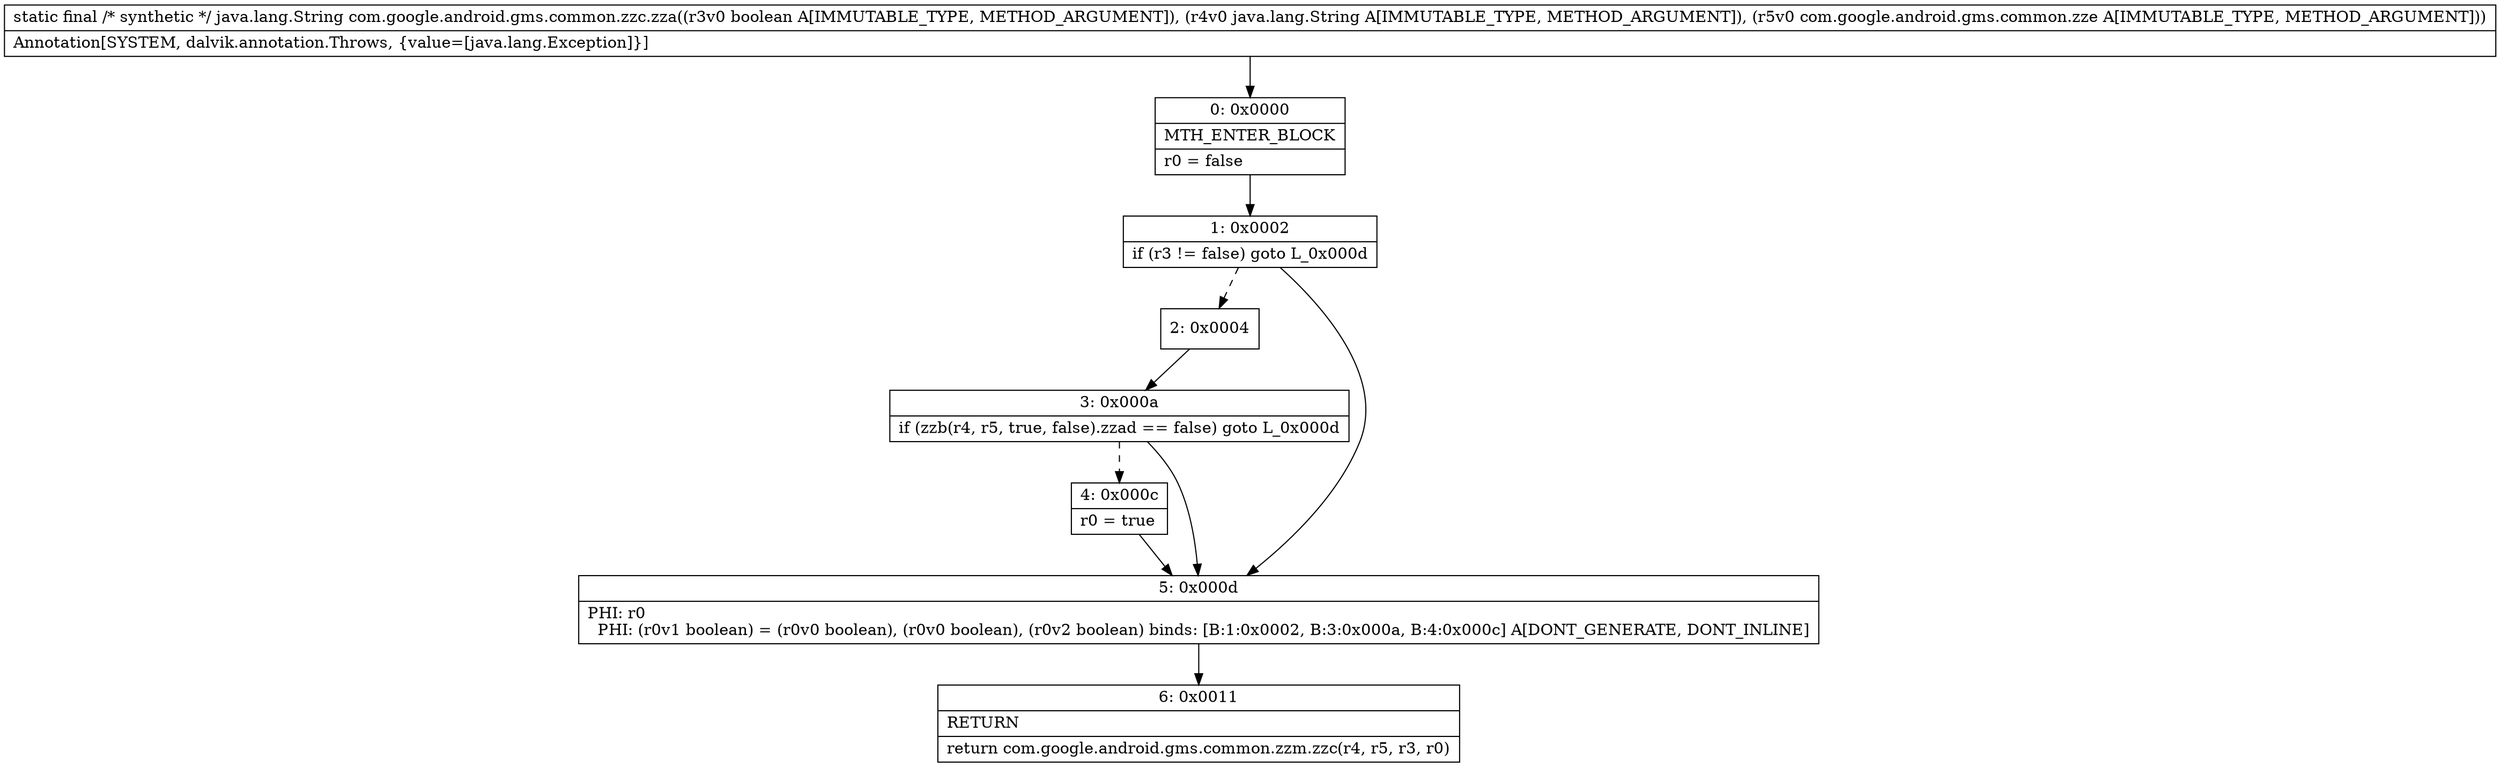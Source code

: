 digraph "CFG forcom.google.android.gms.common.zzc.zza(ZLjava\/lang\/String;Lcom\/google\/android\/gms\/common\/zze;)Ljava\/lang\/String;" {
Node_0 [shape=record,label="{0\:\ 0x0000|MTH_ENTER_BLOCK\l|r0 = false\l}"];
Node_1 [shape=record,label="{1\:\ 0x0002|if (r3 != false) goto L_0x000d\l}"];
Node_2 [shape=record,label="{2\:\ 0x0004}"];
Node_3 [shape=record,label="{3\:\ 0x000a|if (zzb(r4, r5, true, false).zzad == false) goto L_0x000d\l}"];
Node_4 [shape=record,label="{4\:\ 0x000c|r0 = true\l}"];
Node_5 [shape=record,label="{5\:\ 0x000d|PHI: r0 \l  PHI: (r0v1 boolean) = (r0v0 boolean), (r0v0 boolean), (r0v2 boolean) binds: [B:1:0x0002, B:3:0x000a, B:4:0x000c] A[DONT_GENERATE, DONT_INLINE]\l}"];
Node_6 [shape=record,label="{6\:\ 0x0011|RETURN\l|return com.google.android.gms.common.zzm.zzc(r4, r5, r3, r0)\l}"];
MethodNode[shape=record,label="{static final \/* synthetic *\/ java.lang.String com.google.android.gms.common.zzc.zza((r3v0 boolean A[IMMUTABLE_TYPE, METHOD_ARGUMENT]), (r4v0 java.lang.String A[IMMUTABLE_TYPE, METHOD_ARGUMENT]), (r5v0 com.google.android.gms.common.zze A[IMMUTABLE_TYPE, METHOD_ARGUMENT]))  | Annotation[SYSTEM, dalvik.annotation.Throws, \{value=[java.lang.Exception]\}]\l}"];
MethodNode -> Node_0;
Node_0 -> Node_1;
Node_1 -> Node_2[style=dashed];
Node_1 -> Node_5;
Node_2 -> Node_3;
Node_3 -> Node_4[style=dashed];
Node_3 -> Node_5;
Node_4 -> Node_5;
Node_5 -> Node_6;
}

